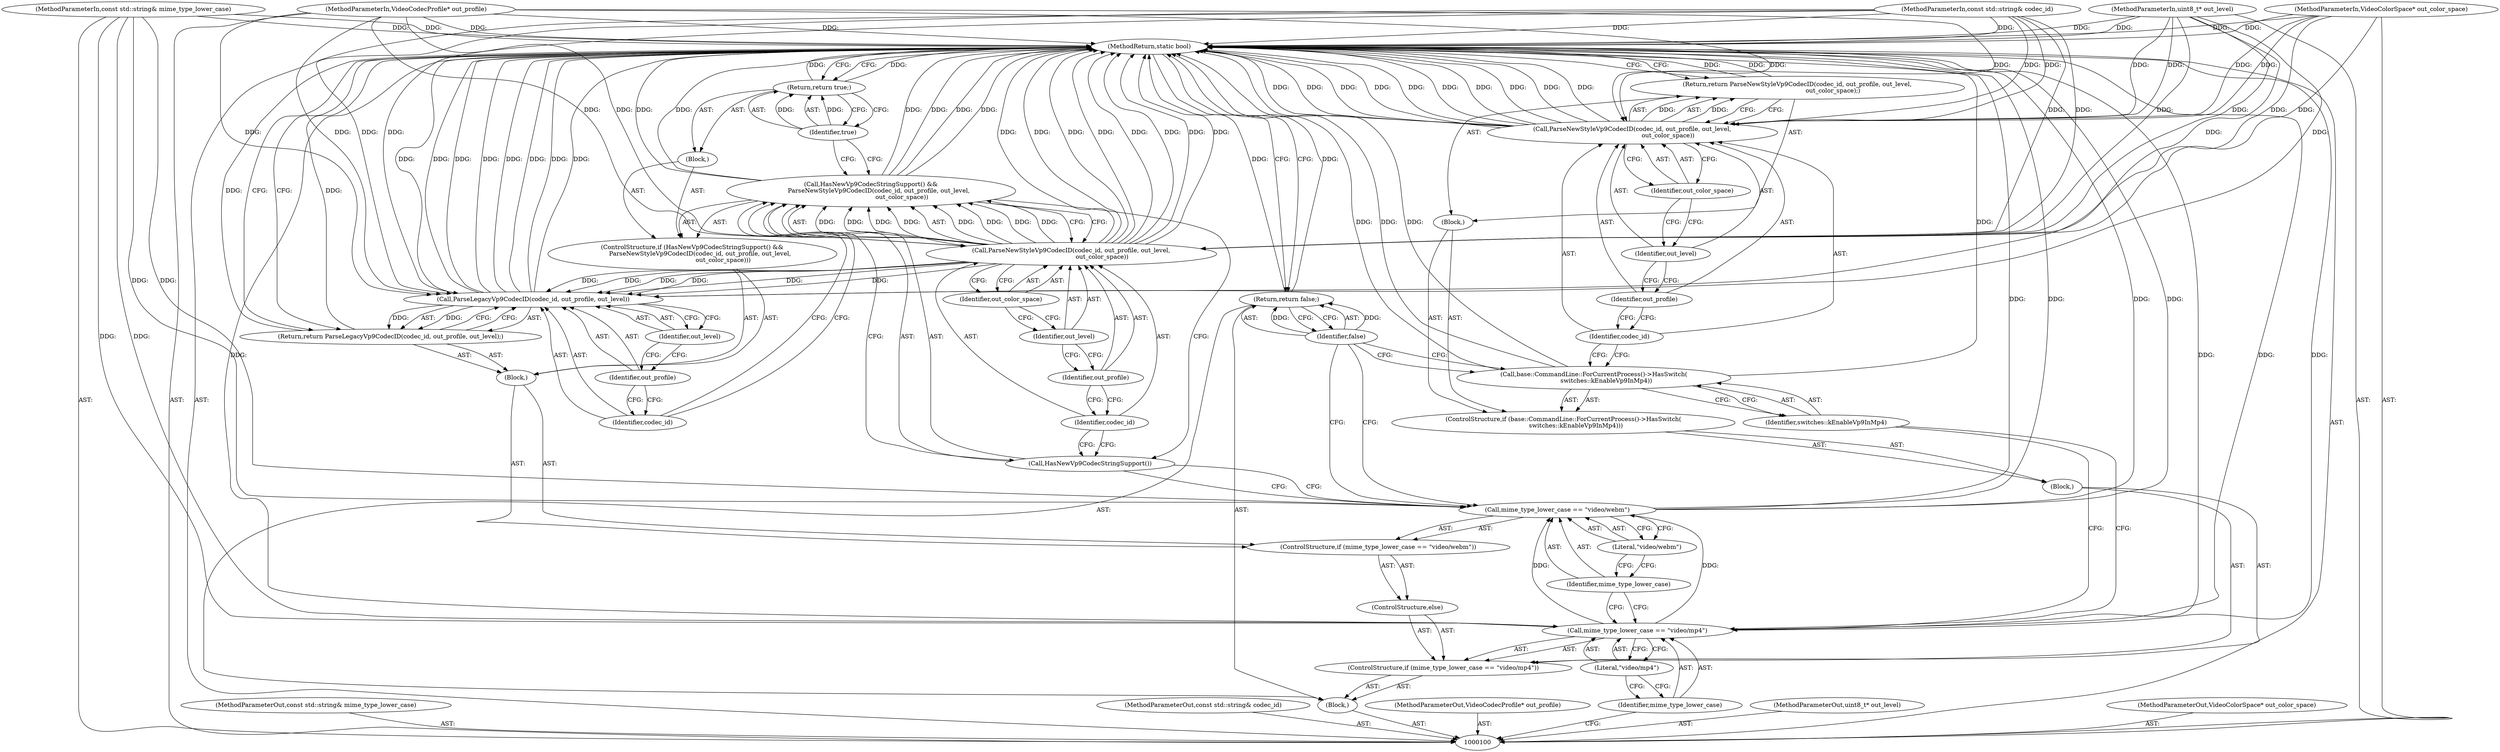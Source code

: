 digraph "0_Chrome_2fb4f2c9c461551d43fdfa28ef4c960da81a47dd_5" {
"1000146" [label="(MethodReturn,static bool)"];
"1000101" [label="(MethodParameterIn,const std::string& mime_type_lower_case)"];
"1000186" [label="(MethodParameterOut,const std::string& mime_type_lower_case)"];
"1000121" [label="(Identifier,out_color_space)"];
"1000123" [label="(ControlStructure,if (mime_type_lower_case == \"video/webm\"))"];
"1000124" [label="(Call,mime_type_lower_case == \"video/webm\")"];
"1000125" [label="(Identifier,mime_type_lower_case)"];
"1000126" [label="(Literal,\"video/webm\")"];
"1000122" [label="(ControlStructure,else)"];
"1000127" [label="(Block,)"];
"1000128" [label="(ControlStructure,if (HasNewVp9CodecStringSupport() &&\n        ParseNewStyleVp9CodecID(codec_id, out_profile, out_level,\n                                out_color_space)))"];
"1000129" [label="(Call,HasNewVp9CodecStringSupport() &&\n        ParseNewStyleVp9CodecID(codec_id, out_profile, out_level,\n                                out_color_space))"];
"1000130" [label="(Call,HasNewVp9CodecStringSupport())"];
"1000132" [label="(Identifier,codec_id)"];
"1000133" [label="(Identifier,out_profile)"];
"1000134" [label="(Identifier,out_level)"];
"1000131" [label="(Call,ParseNewStyleVp9CodecID(codec_id, out_profile, out_level,\n                                out_color_space))"];
"1000135" [label="(Identifier,out_color_space)"];
"1000136" [label="(Block,)"];
"1000138" [label="(Identifier,true)"];
"1000137" [label="(Return,return true;)"];
"1000140" [label="(Call,ParseLegacyVp9CodecID(codec_id, out_profile, out_level))"];
"1000141" [label="(Identifier,codec_id)"];
"1000139" [label="(Return,return ParseLegacyVp9CodecID(codec_id, out_profile, out_level);)"];
"1000142" [label="(Identifier,out_profile)"];
"1000143" [label="(Identifier,out_level)"];
"1000102" [label="(MethodParameterIn,const std::string& codec_id)"];
"1000187" [label="(MethodParameterOut,const std::string& codec_id)"];
"1000144" [label="(Return,return false;)"];
"1000145" [label="(Identifier,false)"];
"1000103" [label="(MethodParameterIn,VideoCodecProfile* out_profile)"];
"1000188" [label="(MethodParameterOut,VideoCodecProfile* out_profile)"];
"1000104" [label="(MethodParameterIn,uint8_t* out_level)"];
"1000189" [label="(MethodParameterOut,uint8_t* out_level)"];
"1000105" [label="(MethodParameterIn,VideoColorSpace* out_color_space)"];
"1000190" [label="(MethodParameterOut,VideoColorSpace* out_color_space)"];
"1000106" [label="(Block,)"];
"1000107" [label="(ControlStructure,if (mime_type_lower_case == \"video/mp4\"))"];
"1000110" [label="(Literal,\"video/mp4\")"];
"1000111" [label="(Block,)"];
"1000108" [label="(Call,mime_type_lower_case == \"video/mp4\")"];
"1000109" [label="(Identifier,mime_type_lower_case)"];
"1000112" [label="(ControlStructure,if (base::CommandLine::ForCurrentProcess()->HasSwitch(\n             switches::kEnableVp9InMp4)))"];
"1000113" [label="(Call,base::CommandLine::ForCurrentProcess()->HasSwitch(\n             switches::kEnableVp9InMp4))"];
"1000114" [label="(Identifier,switches::kEnableVp9InMp4)"];
"1000115" [label="(Block,)"];
"1000117" [label="(Call,ParseNewStyleVp9CodecID(codec_id, out_profile, out_level,\n                                     out_color_space))"];
"1000118" [label="(Identifier,codec_id)"];
"1000119" [label="(Identifier,out_profile)"];
"1000120" [label="(Identifier,out_level)"];
"1000116" [label="(Return,return ParseNewStyleVp9CodecID(codec_id, out_profile, out_level,\n                                     out_color_space);)"];
"1000146" -> "1000100"  [label="AST: "];
"1000146" -> "1000116"  [label="CFG: "];
"1000146" -> "1000137"  [label="CFG: "];
"1000146" -> "1000139"  [label="CFG: "];
"1000146" -> "1000144"  [label="CFG: "];
"1000139" -> "1000146"  [label="DDG: "];
"1000144" -> "1000146"  [label="DDG: "];
"1000116" -> "1000146"  [label="DDG: "];
"1000137" -> "1000146"  [label="DDG: "];
"1000117" -> "1000146"  [label="DDG: "];
"1000117" -> "1000146"  [label="DDG: "];
"1000117" -> "1000146"  [label="DDG: "];
"1000117" -> "1000146"  [label="DDG: "];
"1000117" -> "1000146"  [label="DDG: "];
"1000129" -> "1000146"  [label="DDG: "];
"1000129" -> "1000146"  [label="DDG: "];
"1000129" -> "1000146"  [label="DDG: "];
"1000140" -> "1000146"  [label="DDG: "];
"1000140" -> "1000146"  [label="DDG: "];
"1000140" -> "1000146"  [label="DDG: "];
"1000140" -> "1000146"  [label="DDG: "];
"1000124" -> "1000146"  [label="DDG: "];
"1000124" -> "1000146"  [label="DDG: "];
"1000108" -> "1000146"  [label="DDG: "];
"1000108" -> "1000146"  [label="DDG: "];
"1000104" -> "1000146"  [label="DDG: "];
"1000105" -> "1000146"  [label="DDG: "];
"1000113" -> "1000146"  [label="DDG: "];
"1000113" -> "1000146"  [label="DDG: "];
"1000131" -> "1000146"  [label="DDG: "];
"1000131" -> "1000146"  [label="DDG: "];
"1000131" -> "1000146"  [label="DDG: "];
"1000131" -> "1000146"  [label="DDG: "];
"1000103" -> "1000146"  [label="DDG: "];
"1000102" -> "1000146"  [label="DDG: "];
"1000101" -> "1000146"  [label="DDG: "];
"1000101" -> "1000100"  [label="AST: "];
"1000101" -> "1000146"  [label="DDG: "];
"1000101" -> "1000108"  [label="DDG: "];
"1000101" -> "1000124"  [label="DDG: "];
"1000186" -> "1000100"  [label="AST: "];
"1000121" -> "1000117"  [label="AST: "];
"1000121" -> "1000120"  [label="CFG: "];
"1000117" -> "1000121"  [label="CFG: "];
"1000123" -> "1000122"  [label="AST: "];
"1000124" -> "1000123"  [label="AST: "];
"1000127" -> "1000123"  [label="AST: "];
"1000124" -> "1000123"  [label="AST: "];
"1000124" -> "1000126"  [label="CFG: "];
"1000125" -> "1000124"  [label="AST: "];
"1000126" -> "1000124"  [label="AST: "];
"1000130" -> "1000124"  [label="CFG: "];
"1000145" -> "1000124"  [label="CFG: "];
"1000124" -> "1000146"  [label="DDG: "];
"1000124" -> "1000146"  [label="DDG: "];
"1000108" -> "1000124"  [label="DDG: "];
"1000101" -> "1000124"  [label="DDG: "];
"1000125" -> "1000124"  [label="AST: "];
"1000125" -> "1000108"  [label="CFG: "];
"1000126" -> "1000125"  [label="CFG: "];
"1000126" -> "1000124"  [label="AST: "];
"1000126" -> "1000125"  [label="CFG: "];
"1000124" -> "1000126"  [label="CFG: "];
"1000122" -> "1000107"  [label="AST: "];
"1000123" -> "1000122"  [label="AST: "];
"1000127" -> "1000123"  [label="AST: "];
"1000128" -> "1000127"  [label="AST: "];
"1000139" -> "1000127"  [label="AST: "];
"1000128" -> "1000127"  [label="AST: "];
"1000129" -> "1000128"  [label="AST: "];
"1000136" -> "1000128"  [label="AST: "];
"1000129" -> "1000128"  [label="AST: "];
"1000129" -> "1000130"  [label="CFG: "];
"1000129" -> "1000131"  [label="CFG: "];
"1000130" -> "1000129"  [label="AST: "];
"1000131" -> "1000129"  [label="AST: "];
"1000138" -> "1000129"  [label="CFG: "];
"1000141" -> "1000129"  [label="CFG: "];
"1000129" -> "1000146"  [label="DDG: "];
"1000129" -> "1000146"  [label="DDG: "];
"1000129" -> "1000146"  [label="DDG: "];
"1000131" -> "1000129"  [label="DDG: "];
"1000131" -> "1000129"  [label="DDG: "];
"1000131" -> "1000129"  [label="DDG: "];
"1000131" -> "1000129"  [label="DDG: "];
"1000130" -> "1000129"  [label="AST: "];
"1000130" -> "1000124"  [label="CFG: "];
"1000132" -> "1000130"  [label="CFG: "];
"1000129" -> "1000130"  [label="CFG: "];
"1000132" -> "1000131"  [label="AST: "];
"1000132" -> "1000130"  [label="CFG: "];
"1000133" -> "1000132"  [label="CFG: "];
"1000133" -> "1000131"  [label="AST: "];
"1000133" -> "1000132"  [label="CFG: "];
"1000134" -> "1000133"  [label="CFG: "];
"1000134" -> "1000131"  [label="AST: "];
"1000134" -> "1000133"  [label="CFG: "];
"1000135" -> "1000134"  [label="CFG: "];
"1000131" -> "1000129"  [label="AST: "];
"1000131" -> "1000135"  [label="CFG: "];
"1000132" -> "1000131"  [label="AST: "];
"1000133" -> "1000131"  [label="AST: "];
"1000134" -> "1000131"  [label="AST: "];
"1000135" -> "1000131"  [label="AST: "];
"1000129" -> "1000131"  [label="CFG: "];
"1000131" -> "1000146"  [label="DDG: "];
"1000131" -> "1000146"  [label="DDG: "];
"1000131" -> "1000146"  [label="DDG: "];
"1000131" -> "1000146"  [label="DDG: "];
"1000131" -> "1000129"  [label="DDG: "];
"1000131" -> "1000129"  [label="DDG: "];
"1000131" -> "1000129"  [label="DDG: "];
"1000131" -> "1000129"  [label="DDG: "];
"1000102" -> "1000131"  [label="DDG: "];
"1000103" -> "1000131"  [label="DDG: "];
"1000104" -> "1000131"  [label="DDG: "];
"1000105" -> "1000131"  [label="DDG: "];
"1000131" -> "1000140"  [label="DDG: "];
"1000131" -> "1000140"  [label="DDG: "];
"1000131" -> "1000140"  [label="DDG: "];
"1000135" -> "1000131"  [label="AST: "];
"1000135" -> "1000134"  [label="CFG: "];
"1000131" -> "1000135"  [label="CFG: "];
"1000136" -> "1000128"  [label="AST: "];
"1000137" -> "1000136"  [label="AST: "];
"1000138" -> "1000137"  [label="AST: "];
"1000138" -> "1000129"  [label="CFG: "];
"1000137" -> "1000138"  [label="CFG: "];
"1000138" -> "1000137"  [label="DDG: "];
"1000137" -> "1000136"  [label="AST: "];
"1000137" -> "1000138"  [label="CFG: "];
"1000138" -> "1000137"  [label="AST: "];
"1000146" -> "1000137"  [label="CFG: "];
"1000137" -> "1000146"  [label="DDG: "];
"1000138" -> "1000137"  [label="DDG: "];
"1000140" -> "1000139"  [label="AST: "];
"1000140" -> "1000143"  [label="CFG: "];
"1000141" -> "1000140"  [label="AST: "];
"1000142" -> "1000140"  [label="AST: "];
"1000143" -> "1000140"  [label="AST: "];
"1000139" -> "1000140"  [label="CFG: "];
"1000140" -> "1000146"  [label="DDG: "];
"1000140" -> "1000146"  [label="DDG: "];
"1000140" -> "1000146"  [label="DDG: "];
"1000140" -> "1000146"  [label="DDG: "];
"1000140" -> "1000139"  [label="DDG: "];
"1000131" -> "1000140"  [label="DDG: "];
"1000131" -> "1000140"  [label="DDG: "];
"1000131" -> "1000140"  [label="DDG: "];
"1000102" -> "1000140"  [label="DDG: "];
"1000103" -> "1000140"  [label="DDG: "];
"1000104" -> "1000140"  [label="DDG: "];
"1000141" -> "1000140"  [label="AST: "];
"1000141" -> "1000129"  [label="CFG: "];
"1000142" -> "1000141"  [label="CFG: "];
"1000139" -> "1000127"  [label="AST: "];
"1000139" -> "1000140"  [label="CFG: "];
"1000140" -> "1000139"  [label="AST: "];
"1000146" -> "1000139"  [label="CFG: "];
"1000139" -> "1000146"  [label="DDG: "];
"1000140" -> "1000139"  [label="DDG: "];
"1000142" -> "1000140"  [label="AST: "];
"1000142" -> "1000141"  [label="CFG: "];
"1000143" -> "1000142"  [label="CFG: "];
"1000143" -> "1000140"  [label="AST: "];
"1000143" -> "1000142"  [label="CFG: "];
"1000140" -> "1000143"  [label="CFG: "];
"1000102" -> "1000100"  [label="AST: "];
"1000102" -> "1000146"  [label="DDG: "];
"1000102" -> "1000117"  [label="DDG: "];
"1000102" -> "1000131"  [label="DDG: "];
"1000102" -> "1000140"  [label="DDG: "];
"1000187" -> "1000100"  [label="AST: "];
"1000144" -> "1000106"  [label="AST: "];
"1000144" -> "1000145"  [label="CFG: "];
"1000145" -> "1000144"  [label="AST: "];
"1000146" -> "1000144"  [label="CFG: "];
"1000144" -> "1000146"  [label="DDG: "];
"1000145" -> "1000144"  [label="DDG: "];
"1000145" -> "1000144"  [label="AST: "];
"1000145" -> "1000113"  [label="CFG: "];
"1000145" -> "1000124"  [label="CFG: "];
"1000144" -> "1000145"  [label="CFG: "];
"1000145" -> "1000144"  [label="DDG: "];
"1000103" -> "1000100"  [label="AST: "];
"1000103" -> "1000146"  [label="DDG: "];
"1000103" -> "1000117"  [label="DDG: "];
"1000103" -> "1000131"  [label="DDG: "];
"1000103" -> "1000140"  [label="DDG: "];
"1000188" -> "1000100"  [label="AST: "];
"1000104" -> "1000100"  [label="AST: "];
"1000104" -> "1000146"  [label="DDG: "];
"1000104" -> "1000117"  [label="DDG: "];
"1000104" -> "1000131"  [label="DDG: "];
"1000104" -> "1000140"  [label="DDG: "];
"1000189" -> "1000100"  [label="AST: "];
"1000105" -> "1000100"  [label="AST: "];
"1000105" -> "1000146"  [label="DDG: "];
"1000105" -> "1000117"  [label="DDG: "];
"1000105" -> "1000131"  [label="DDG: "];
"1000190" -> "1000100"  [label="AST: "];
"1000106" -> "1000100"  [label="AST: "];
"1000107" -> "1000106"  [label="AST: "];
"1000144" -> "1000106"  [label="AST: "];
"1000107" -> "1000106"  [label="AST: "];
"1000108" -> "1000107"  [label="AST: "];
"1000111" -> "1000107"  [label="AST: "];
"1000122" -> "1000107"  [label="AST: "];
"1000110" -> "1000108"  [label="AST: "];
"1000110" -> "1000109"  [label="CFG: "];
"1000108" -> "1000110"  [label="CFG: "];
"1000111" -> "1000107"  [label="AST: "];
"1000112" -> "1000111"  [label="AST: "];
"1000108" -> "1000107"  [label="AST: "];
"1000108" -> "1000110"  [label="CFG: "];
"1000109" -> "1000108"  [label="AST: "];
"1000110" -> "1000108"  [label="AST: "];
"1000114" -> "1000108"  [label="CFG: "];
"1000125" -> "1000108"  [label="CFG: "];
"1000108" -> "1000146"  [label="DDG: "];
"1000108" -> "1000146"  [label="DDG: "];
"1000101" -> "1000108"  [label="DDG: "];
"1000108" -> "1000124"  [label="DDG: "];
"1000109" -> "1000108"  [label="AST: "];
"1000109" -> "1000100"  [label="CFG: "];
"1000110" -> "1000109"  [label="CFG: "];
"1000112" -> "1000111"  [label="AST: "];
"1000113" -> "1000112"  [label="AST: "];
"1000115" -> "1000112"  [label="AST: "];
"1000113" -> "1000112"  [label="AST: "];
"1000113" -> "1000114"  [label="CFG: "];
"1000114" -> "1000113"  [label="AST: "];
"1000118" -> "1000113"  [label="CFG: "];
"1000145" -> "1000113"  [label="CFG: "];
"1000113" -> "1000146"  [label="DDG: "];
"1000113" -> "1000146"  [label="DDG: "];
"1000114" -> "1000113"  [label="AST: "];
"1000114" -> "1000108"  [label="CFG: "];
"1000113" -> "1000114"  [label="CFG: "];
"1000115" -> "1000112"  [label="AST: "];
"1000116" -> "1000115"  [label="AST: "];
"1000117" -> "1000116"  [label="AST: "];
"1000117" -> "1000121"  [label="CFG: "];
"1000118" -> "1000117"  [label="AST: "];
"1000119" -> "1000117"  [label="AST: "];
"1000120" -> "1000117"  [label="AST: "];
"1000121" -> "1000117"  [label="AST: "];
"1000116" -> "1000117"  [label="CFG: "];
"1000117" -> "1000146"  [label="DDG: "];
"1000117" -> "1000146"  [label="DDG: "];
"1000117" -> "1000146"  [label="DDG: "];
"1000117" -> "1000146"  [label="DDG: "];
"1000117" -> "1000146"  [label="DDG: "];
"1000117" -> "1000116"  [label="DDG: "];
"1000102" -> "1000117"  [label="DDG: "];
"1000103" -> "1000117"  [label="DDG: "];
"1000104" -> "1000117"  [label="DDG: "];
"1000105" -> "1000117"  [label="DDG: "];
"1000118" -> "1000117"  [label="AST: "];
"1000118" -> "1000113"  [label="CFG: "];
"1000119" -> "1000118"  [label="CFG: "];
"1000119" -> "1000117"  [label="AST: "];
"1000119" -> "1000118"  [label="CFG: "];
"1000120" -> "1000119"  [label="CFG: "];
"1000120" -> "1000117"  [label="AST: "];
"1000120" -> "1000119"  [label="CFG: "];
"1000121" -> "1000120"  [label="CFG: "];
"1000116" -> "1000115"  [label="AST: "];
"1000116" -> "1000117"  [label="CFG: "];
"1000117" -> "1000116"  [label="AST: "];
"1000146" -> "1000116"  [label="CFG: "];
"1000116" -> "1000146"  [label="DDG: "];
"1000117" -> "1000116"  [label="DDG: "];
}
